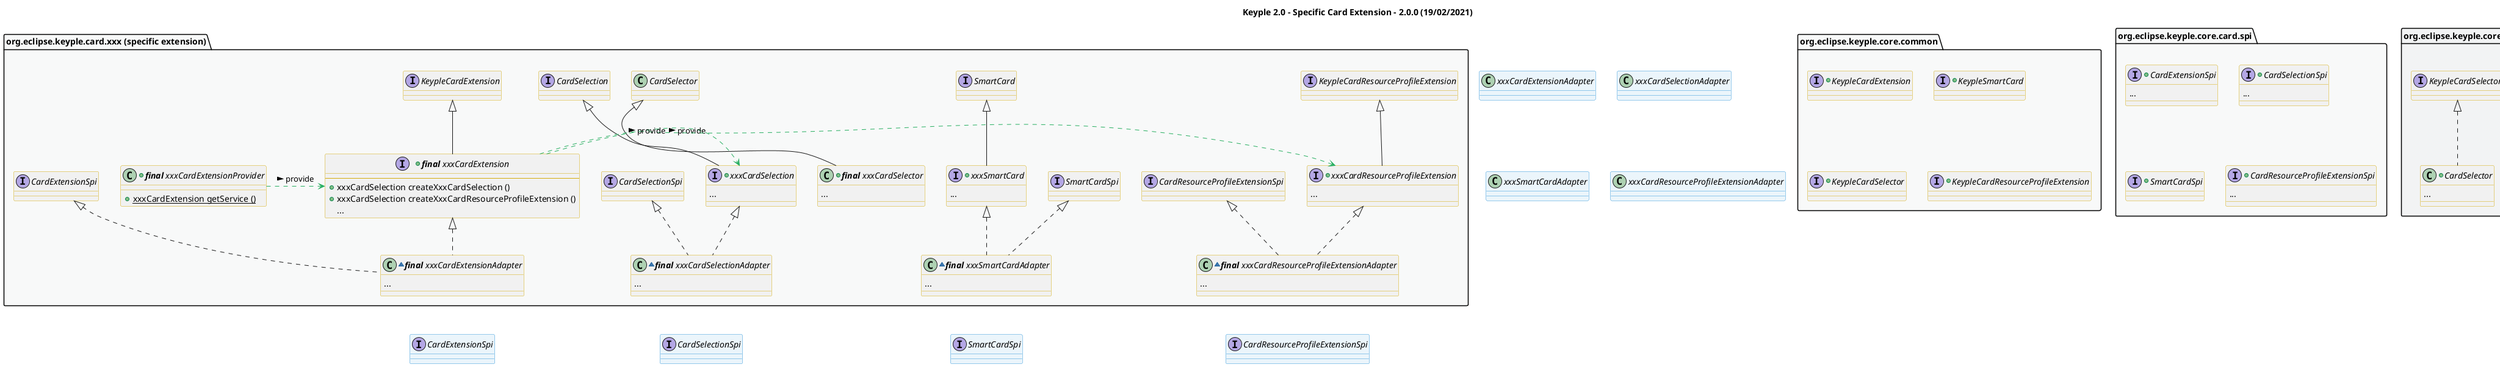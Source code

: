 @startuml
title
    Keyple 2.0 - Specific Card Extension - 2.0.0 (19/02/2021)
end title

' == THEME ==

'Couleurs issues de : https://htmlcolorcodes.com/fr/tableau-de-couleur/tableau-de-couleur-design-plat/
!define C_GREY1 F8F9F9
!define C_GREY2 F2F3F4
!define C_GREY3 E5E7E9
!define C_GREY4 D7DBDD
!define C_GREY5 CACFD2
!define C_GREY6 BDC3C7
!define C_LINK 3498DB
!define C_USE 27AE60

skinparam Shadowing false
skinparam ClassFontStyle italic
skinparam ClassBorderColor #D4AC0D
skinparam stereotypeABorderColor #A9DCDF
skinparam stereotypeIBorderColor #B4A7E5
skinparam stereotypeCBorderColor #ADD1B2
skinparam stereotypeEBorderColor #EB93DF
' Red
skinparam ClassBackgroundColor<<red>> #FDEDEC
skinparam ClassBorderColor<<red>> #E74C3C
hide <<red>> stereotype
' Purple
skinparam ClassBackgroundColor<<purple>> #F4ECF7
skinparam ClassBorderColor<<purple>> #8E44AD
hide <<purple>> stereotype
' blue
skinparam ClassBackgroundColor<<blue>> #EBF5FB
skinparam ClassBorderColor<<blue>> #3498DB
hide <<blue>> stereotype
' Green
skinparam ClassBackgroundColor<<green>> #E9F7EF
skinparam ClassBorderColor<<green>> #27AE60
hide <<green>> stereotype
' Grey
skinparam ClassBackgroundColor<<grey>> #EAECEE
skinparam ClassBorderColor<<grey>> #2C3E50
hide <<grey>> stereotype

' == CONTENT ==

package "org.eclipse.keyple.core.common" as commonsApi {
    +interface KeypleCardExtension {
    }
    +interface KeypleSmartCard {
    }
    +interface KeypleCardSelector {
    }
    +interface KeypleCardResourceProfileExtension {
    }
}
package "org.eclipse.keyple.core.service.selection.spi" as serviceSelectionSpi {
    +interface CardSelection {
        ...
    }
    +interface SmartCard extends KeypleSmartCard {
        ...
    }
    +class CardSelector implements KeypleCardSelector {
        ...
    }
}
package "org.eclipse.keyple.core.card.spi" as cardSpi {
    +interface CardExtensionSpi {
        ...
    }
    +interface CardSelectionSpi {
        ...
    }
    +interface SmartCardSpi {
    }
    +interface CardResourceProfileExtensionSpi {
        ...
    }
}

package "org.eclipse.keyple.card.xxx (specific extension)" as specificExtension {
    +class "**final** xxxCardExtensionProvider" as xxxCardExtensionProvider {
        +{static} xxxCardExtension getService ()
    }
    +interface xxxSmartCard extends SmartCard {
        ...
    }
    +interface xxxCardResourceProfileExtension extends KeypleCardResourceProfileExtension {
        ...
    }
    +interface xxxCardSelection extends CardSelection {
        ...
    }
    +class "**final** xxxCardSelector" as xxxCardSelector extends CardSelector {
        ...
    }
    +interface "**final** xxxCardExtension" as xxxCardExtension extends KeypleCardExtension {
        --
        +xxxCardSelection createXxxCardSelection ()
        +xxxCardSelection createXxxCardResourceProfileExtension ()
        ...
    }
    ' Adapters
    ~class "**final** xxxCardExtensionAdapter" as xxxCardExtensionAdapter implements xxxCardExtension, CardExtensionSpi {
        ...
    }
    ~class "**final** xxxCardSelectionAdapter" as xxxCardSelectionAdapter implements xxxCardSelection, CardSelectionSpi {
        ...
    }
    ~class "**final** xxxSmartCardAdapter" as xxxSmartCardAdapter implements xxxSmartCard, SmartCardSpi {
        ...
    }
    ~class "**final** xxxCardResourceProfileExtensionAdapter" as xxxCardResourceProfileExtensionAdapter implements xxxCardResourceProfileExtension, CardResourceProfileExtensionSpi {
        ...
    }
}

' Associations

xxxCardExtensionProvider .right.> xxxCardExtension #C_USE : provide >

xxxCardExtension .right.> xxxCardSelection #C_USE : provide >
xxxCardExtension .right.> xxxCardResourceProfileExtension #C_USE : provide >

' == LAYOUT ==

xxxCardSelection -[hidden]- xxxCardExtensionAdapter
xxxCardSelection -[hidden]- xxxSmartCardAdapter
xxxCardExtensionAdapter -[hidden]- CardExtensionSpi
xxxSmartCardAdapter -[hidden]- SmartCardSpi
xxxCardResourceProfileExtensionAdapter -[hidden]- CardResourceProfileExtensionSpi
xxxCardSelectionAdapter -[hidden]- CardSelectionSpi

' == STYLE ==

package commonsApi #C_GREY1 {}
package specificExtension #C_GREY1 {}
package cardSpi #C_GREY1 {}
package serviceSelectionSpi #C_GREY2 {}

class xxxCardExtensionAdapter <<blue>>
class xxxCardSelectionAdapter <<blue>>
class xxxSmartCardAdapter <<blue>>
class xxxCardResourceProfileExtensionAdapter <<blue>>
interface CardExtensionSpi <<blue>>
interface CardSelectionSpi <<blue>>
interface SmartCardSpi <<blue>>
interface CardResourceProfileExtensionSpi <<blue>>

@enduml
